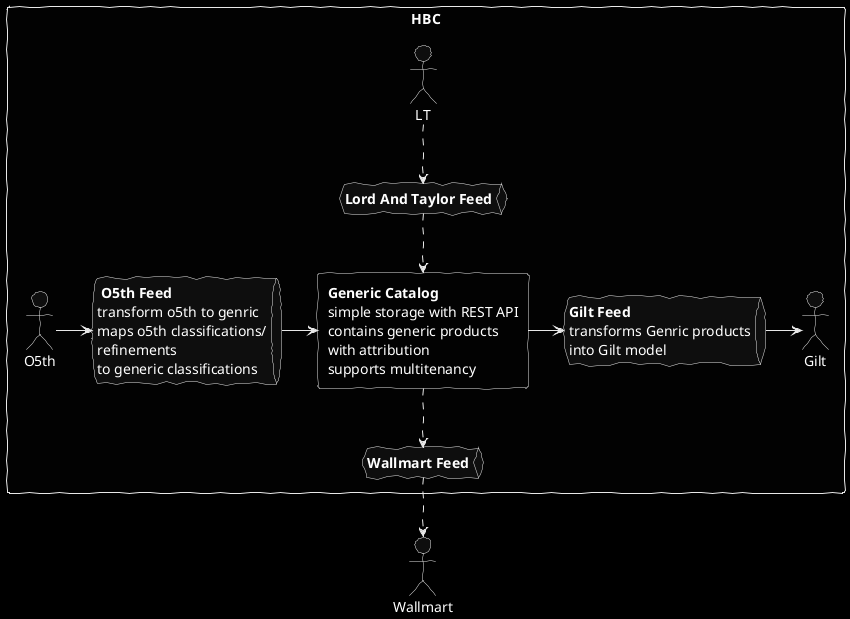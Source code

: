 
                                                    ,--.
                                                    |LT|
                                                    |--|
                                                    |--|
                                                    `--'
                                                      |
                                                      |
                                     ,--------------------------------.
                                     |<b>Lord <b>And <b>Taylor <b>Feed|
                                     |--------------------------------|
                                     |--------------------------------|
                                     `--------------------------------'
                                                      |
        ,--------------------------.   ,----------------------------.
        |<b> O5th <b>Feed          |   |<b>Generic <b>Catalog       |   ,--------------------------.
,----.  |--------------------------|   |----------------------------|   |<b>Gilt <b>Feed           |   ,----.
|O5th|  |--------------------------|   |----------------------------|   |--------------------------|   |Gilt|
|----|  |refinements               |   |with attribution            |   |--------------------------|   |----|
|----|--|to generic classifications|---|supports multitenancy       |---|                          |---|----|
`----'  |                          |   |                            |   |                          |   `----'
        |                          |   |                            |   `--------------------------'
        `--------------------------'   `----------------------------'
                                                      |

                                            ,-------------------.
                                            |<b>Wallmart <b>Feed|
                                            |-------------------|
                                            |-------------------|
                                            `-------------------'
                                                      |
                                                 ,--------.
                                                 |Wallmart|
                                                 |--------|
                                                 |--------|
                                                 `--------'

@startuml
skinparam monochrome reverse
skinparam handwritten true

skinparam rectangle {
  backgroundColor Ivory
}

actor Wallmart
rectangle HBC {
  actor O5th
  actor Gilt
  actor LT

  queue o5th_feed[
  <b> O5th <b>Feed
  transform o5th to genric
  maps o5th classifications/
  refinements
  to generic classifications
  ]

  queue gilt_feed[
  <b>Gilt <b>Feed
  transforms Genric products
  into Gilt model
  ]

  queue lt_feed[
  <b>Lord <b>And <b>Taylor <b>Feed
  ]

  queue wm_feed[
  <b>Wallmart <b>Feed
  ]

  rectangle GenericCatalog[
  <b>Generic <b>Catalog
  simple storage with REST API
  contains generic products
  with attribution
  supports multitenancy
  ]
}

O5th -> o5th_feed
o5th_feed -> GenericCatalog
GenericCatalog -> gilt_feed
gilt_feed -> Gilt
LT ..> lt_feed
lt_feed ..> GenericCatalog
GenericCatalog ..> wm_feed
wm_feed ..> Wallmart

@enduml
